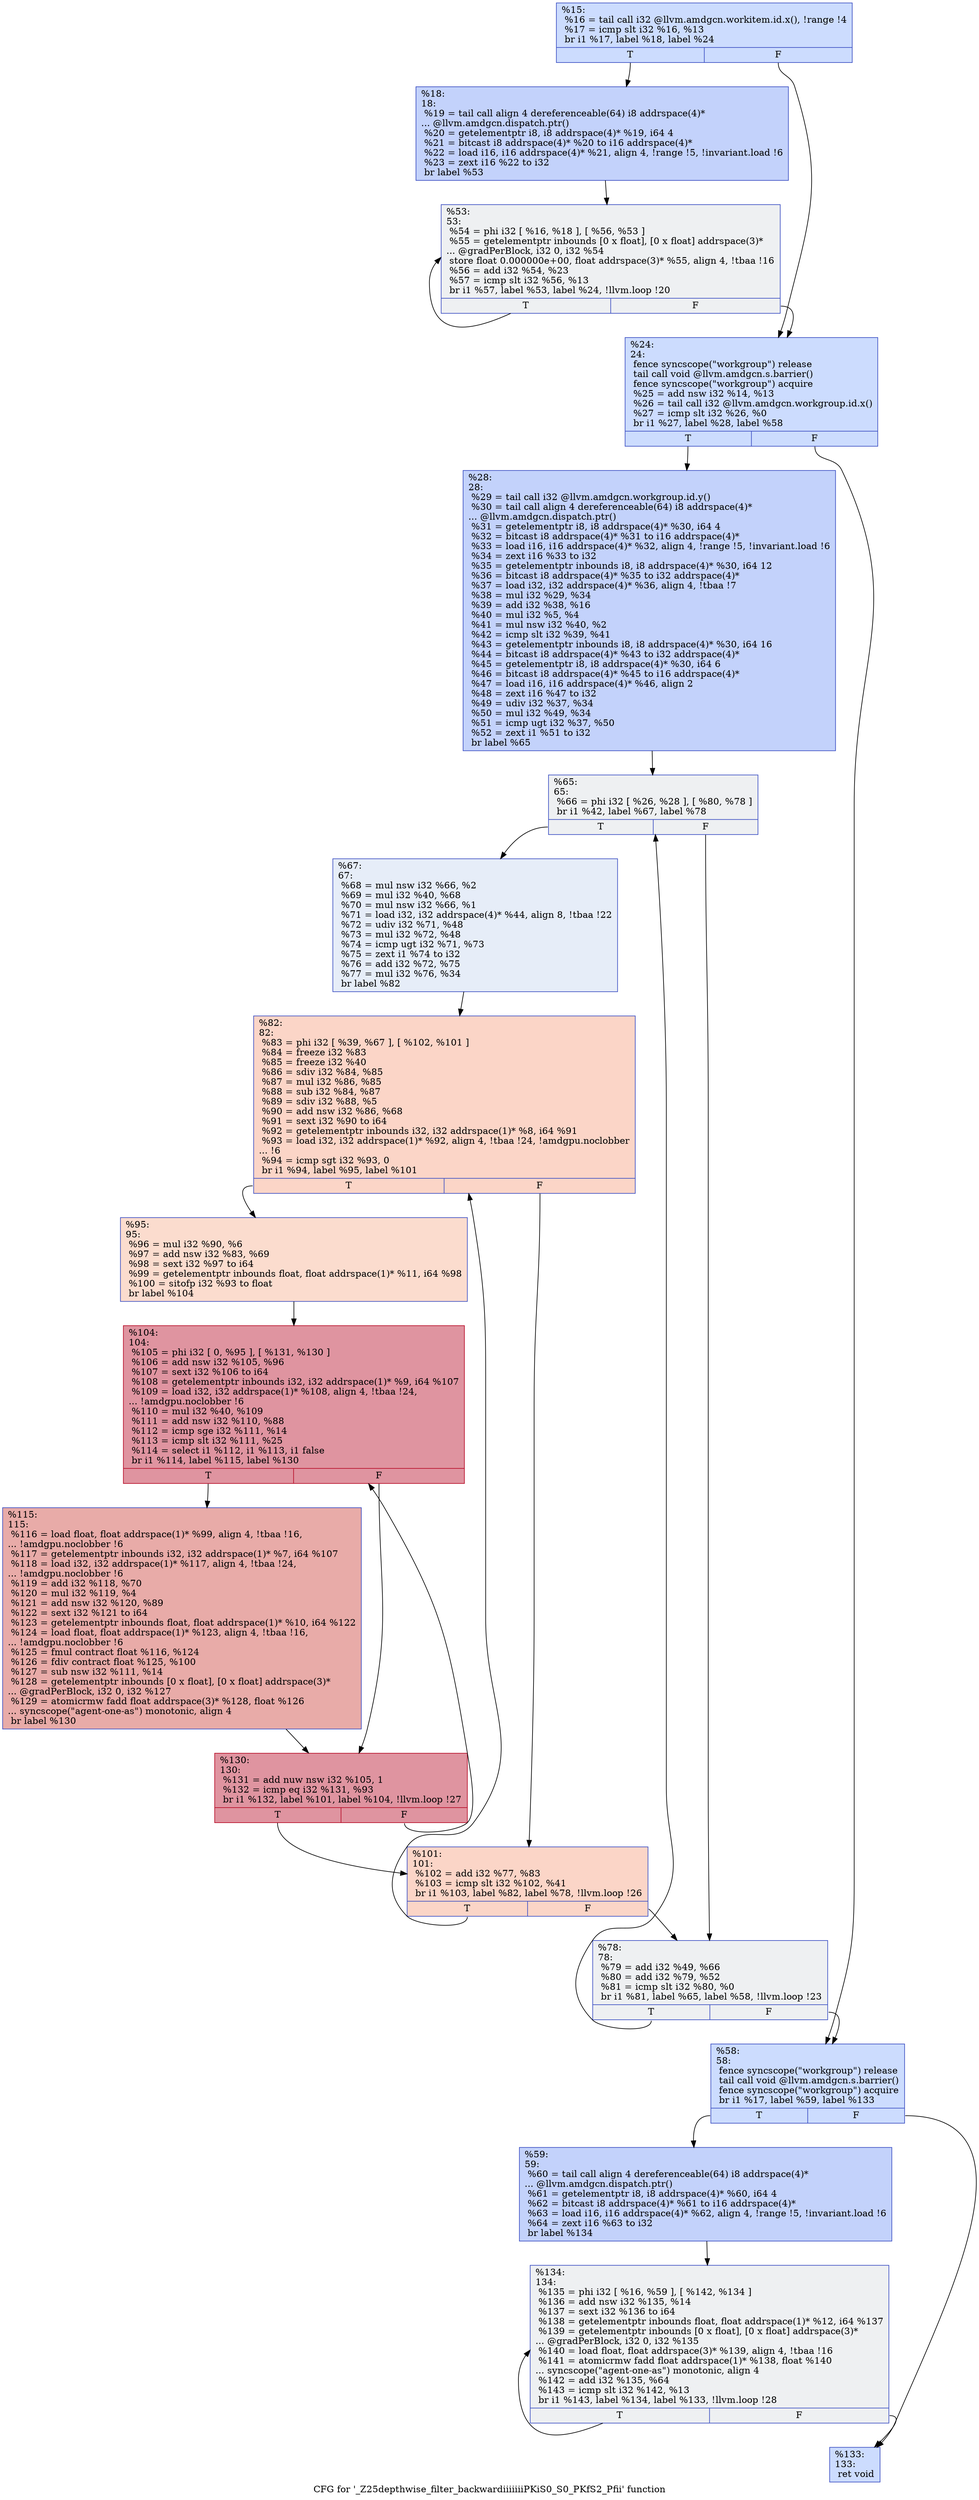 digraph "CFG for '_Z25depthwise_filter_backwardiiiiiiiPKiS0_S0_PKfS2_Pfii' function" {
	label="CFG for '_Z25depthwise_filter_backwardiiiiiiiPKiS0_S0_PKfS2_Pfii' function";

	Node0x4d36e70 [shape=record,color="#3d50c3ff", style=filled, fillcolor="#8caffe70",label="{%15:\l  %16 = tail call i32 @llvm.amdgcn.workitem.id.x(), !range !4\l  %17 = icmp slt i32 %16, %13\l  br i1 %17, label %18, label %24\l|{<s0>T|<s1>F}}"];
	Node0x4d36e70:s0 -> Node0x4d36bc0;
	Node0x4d36e70:s1 -> Node0x4d38580;
	Node0x4d36bc0 [shape=record,color="#3d50c3ff", style=filled, fillcolor="#779af770",label="{%18:\l18:                                               \l  %19 = tail call align 4 dereferenceable(64) i8 addrspace(4)*\l... @llvm.amdgcn.dispatch.ptr()\l  %20 = getelementptr i8, i8 addrspace(4)* %19, i64 4\l  %21 = bitcast i8 addrspace(4)* %20 to i16 addrspace(4)*\l  %22 = load i16, i16 addrspace(4)* %21, align 4, !range !5, !invariant.load !6\l  %23 = zext i16 %22 to i32\l  br label %53\l}"];
	Node0x4d36bc0 -> Node0x4d393d0;
	Node0x4d38580 [shape=record,color="#3d50c3ff", style=filled, fillcolor="#8caffe70",label="{%24:\l24:                                               \l  fence syncscope(\"workgroup\") release\l  tail call void @llvm.amdgcn.s.barrier()\l  fence syncscope(\"workgroup\") acquire\l  %25 = add nsw i32 %14, %13\l  %26 = tail call i32 @llvm.amdgcn.workgroup.id.x()\l  %27 = icmp slt i32 %26, %0\l  br i1 %27, label %28, label %58\l|{<s0>T|<s1>F}}"];
	Node0x4d38580:s0 -> Node0x4d39a70;
	Node0x4d38580:s1 -> Node0x4d39b00;
	Node0x4d39a70 [shape=record,color="#3d50c3ff", style=filled, fillcolor="#779af770",label="{%28:\l28:                                               \l  %29 = tail call i32 @llvm.amdgcn.workgroup.id.y()\l  %30 = tail call align 4 dereferenceable(64) i8 addrspace(4)*\l... @llvm.amdgcn.dispatch.ptr()\l  %31 = getelementptr i8, i8 addrspace(4)* %30, i64 4\l  %32 = bitcast i8 addrspace(4)* %31 to i16 addrspace(4)*\l  %33 = load i16, i16 addrspace(4)* %32, align 4, !range !5, !invariant.load !6\l  %34 = zext i16 %33 to i32\l  %35 = getelementptr inbounds i8, i8 addrspace(4)* %30, i64 12\l  %36 = bitcast i8 addrspace(4)* %35 to i32 addrspace(4)*\l  %37 = load i32, i32 addrspace(4)* %36, align 4, !tbaa !7\l  %38 = mul i32 %29, %34\l  %39 = add i32 %38, %16\l  %40 = mul i32 %5, %4\l  %41 = mul nsw i32 %40, %2\l  %42 = icmp slt i32 %39, %41\l  %43 = getelementptr inbounds i8, i8 addrspace(4)* %30, i64 16\l  %44 = bitcast i8 addrspace(4)* %43 to i32 addrspace(4)*\l  %45 = getelementptr i8, i8 addrspace(4)* %30, i64 6\l  %46 = bitcast i8 addrspace(4)* %45 to i16 addrspace(4)*\l  %47 = load i16, i16 addrspace(4)* %46, align 2\l  %48 = zext i16 %47 to i32\l  %49 = udiv i32 %37, %34\l  %50 = mul i32 %49, %34\l  %51 = icmp ugt i32 %37, %50\l  %52 = zext i1 %51 to i32\l  br label %65\l}"];
	Node0x4d39a70 -> Node0x4d3b980;
	Node0x4d393d0 [shape=record,color="#3d50c3ff", style=filled, fillcolor="#d9dce170",label="{%53:\l53:                                               \l  %54 = phi i32 [ %16, %18 ], [ %56, %53 ]\l  %55 = getelementptr inbounds [0 x float], [0 x float] addrspace(3)*\l... @gradPerBlock, i32 0, i32 %54\l  store float 0.000000e+00, float addrspace(3)* %55, align 4, !tbaa !16\l  %56 = add i32 %54, %23\l  %57 = icmp slt i32 %56, %13\l  br i1 %57, label %53, label %24, !llvm.loop !20\l|{<s0>T|<s1>F}}"];
	Node0x4d393d0:s0 -> Node0x4d393d0;
	Node0x4d393d0:s1 -> Node0x4d38580;
	Node0x4d39b00 [shape=record,color="#3d50c3ff", style=filled, fillcolor="#8caffe70",label="{%58:\l58:                                               \l  fence syncscope(\"workgroup\") release\l  tail call void @llvm.amdgcn.s.barrier()\l  fence syncscope(\"workgroup\") acquire\l  br i1 %17, label %59, label %133\l|{<s0>T|<s1>F}}"];
	Node0x4d39b00:s0 -> Node0x4d3cce0;
	Node0x4d39b00:s1 -> Node0x4d3cd30;
	Node0x4d3cce0 [shape=record,color="#3d50c3ff", style=filled, fillcolor="#779af770",label="{%59:\l59:                                               \l  %60 = tail call align 4 dereferenceable(64) i8 addrspace(4)*\l... @llvm.amdgcn.dispatch.ptr()\l  %61 = getelementptr i8, i8 addrspace(4)* %60, i64 4\l  %62 = bitcast i8 addrspace(4)* %61 to i16 addrspace(4)*\l  %63 = load i16, i16 addrspace(4)* %62, align 4, !range !5, !invariant.load !6\l  %64 = zext i16 %63 to i32\l  br label %134\l}"];
	Node0x4d3cce0 -> Node0x4d3a040;
	Node0x4d3b980 [shape=record,color="#3d50c3ff", style=filled, fillcolor="#d9dce170",label="{%65:\l65:                                               \l  %66 = phi i32 [ %26, %28 ], [ %80, %78 ]\l  br i1 %42, label %67, label %78\l|{<s0>T|<s1>F}}"];
	Node0x4d3b980:s0 -> Node0x4d3d5a0;
	Node0x4d3b980:s1 -> Node0x4d3a140;
	Node0x4d3d5a0 [shape=record,color="#3d50c3ff", style=filled, fillcolor="#c7d7f070",label="{%67:\l67:                                               \l  %68 = mul nsw i32 %66, %2\l  %69 = mul i32 %40, %68\l  %70 = mul nsw i32 %66, %1\l  %71 = load i32, i32 addrspace(4)* %44, align 8, !tbaa !22\l  %72 = udiv i32 %71, %48\l  %73 = mul i32 %72, %48\l  %74 = icmp ugt i32 %71, %73\l  %75 = zext i1 %74 to i32\l  %76 = add i32 %72, %75\l  %77 = mul i32 %76, %34\l  br label %82\l}"];
	Node0x4d3d5a0 -> Node0x4d3dd40;
	Node0x4d3a140 [shape=record,color="#3d50c3ff", style=filled, fillcolor="#d9dce170",label="{%78:\l78:                                               \l  %79 = add i32 %49, %66\l  %80 = add i32 %79, %52\l  %81 = icmp slt i32 %80, %0\l  br i1 %81, label %65, label %58, !llvm.loop !23\l|{<s0>T|<s1>F}}"];
	Node0x4d3a140:s0 -> Node0x4d3b980;
	Node0x4d3a140:s1 -> Node0x4d39b00;
	Node0x4d3dd40 [shape=record,color="#3d50c3ff", style=filled, fillcolor="#f5a08170",label="{%82:\l82:                                               \l  %83 = phi i32 [ %39, %67 ], [ %102, %101 ]\l  %84 = freeze i32 %83\l  %85 = freeze i32 %40\l  %86 = sdiv i32 %84, %85\l  %87 = mul i32 %86, %85\l  %88 = sub i32 %84, %87\l  %89 = sdiv i32 %88, %5\l  %90 = add nsw i32 %86, %68\l  %91 = sext i32 %90 to i64\l  %92 = getelementptr inbounds i32, i32 addrspace(1)* %8, i64 %91\l  %93 = load i32, i32 addrspace(1)* %92, align 4, !tbaa !24, !amdgpu.noclobber\l... !6\l  %94 = icmp sgt i32 %93, 0\l  br i1 %94, label %95, label %101\l|{<s0>T|<s1>F}}"];
	Node0x4d3dd40:s0 -> Node0x4d3e9e0;
	Node0x4d3dd40:s1 -> Node0x4d3e160;
	Node0x4d3e9e0 [shape=record,color="#3d50c3ff", style=filled, fillcolor="#f7af9170",label="{%95:\l95:                                               \l  %96 = mul i32 %90, %6\l  %97 = add nsw i32 %83, %69\l  %98 = sext i32 %97 to i64\l  %99 = getelementptr inbounds float, float addrspace(1)* %11, i64 %98\l  %100 = sitofp i32 %93 to float\l  br label %104\l}"];
	Node0x4d3e9e0 -> Node0x4d3edc0;
	Node0x4d3e160 [shape=record,color="#3d50c3ff", style=filled, fillcolor="#f5a08170",label="{%101:\l101:                                              \l  %102 = add i32 %77, %83\l  %103 = icmp slt i32 %102, %41\l  br i1 %103, label %82, label %78, !llvm.loop !26\l|{<s0>T|<s1>F}}"];
	Node0x4d3e160:s0 -> Node0x4d3dd40;
	Node0x4d3e160:s1 -> Node0x4d3a140;
	Node0x4d3edc0 [shape=record,color="#b70d28ff", style=filled, fillcolor="#b70d2870",label="{%104:\l104:                                              \l  %105 = phi i32 [ 0, %95 ], [ %131, %130 ]\l  %106 = add nsw i32 %105, %96\l  %107 = sext i32 %106 to i64\l  %108 = getelementptr inbounds i32, i32 addrspace(1)* %9, i64 %107\l  %109 = load i32, i32 addrspace(1)* %108, align 4, !tbaa !24,\l... !amdgpu.noclobber !6\l  %110 = mul i32 %40, %109\l  %111 = add nsw i32 %110, %88\l  %112 = icmp sge i32 %111, %14\l  %113 = icmp slt i32 %111, %25\l  %114 = select i1 %112, i1 %113, i1 false\l  br i1 %114, label %115, label %130\l|{<s0>T|<s1>F}}"];
	Node0x4d3edc0:s0 -> Node0x4d3fda0;
	Node0x4d3edc0:s1 -> Node0x4d3f110;
	Node0x4d3fda0 [shape=record,color="#3d50c3ff", style=filled, fillcolor="#cc403a70",label="{%115:\l115:                                              \l  %116 = load float, float addrspace(1)* %99, align 4, !tbaa !16,\l... !amdgpu.noclobber !6\l  %117 = getelementptr inbounds i32, i32 addrspace(1)* %7, i64 %107\l  %118 = load i32, i32 addrspace(1)* %117, align 4, !tbaa !24,\l... !amdgpu.noclobber !6\l  %119 = add i32 %118, %70\l  %120 = mul i32 %119, %4\l  %121 = add nsw i32 %120, %89\l  %122 = sext i32 %121 to i64\l  %123 = getelementptr inbounds float, float addrspace(1)* %10, i64 %122\l  %124 = load float, float addrspace(1)* %123, align 4, !tbaa !16,\l... !amdgpu.noclobber !6\l  %125 = fmul contract float %116, %124\l  %126 = fdiv contract float %125, %100\l  %127 = sub nsw i32 %111, %14\l  %128 = getelementptr inbounds [0 x float], [0 x float] addrspace(3)*\l... @gradPerBlock, i32 0, i32 %127\l  %129 = atomicrmw fadd float addrspace(3)* %128, float %126\l... syncscope(\"agent-one-as\") monotonic, align 4\l  br label %130\l}"];
	Node0x4d3fda0 -> Node0x4d3f110;
	Node0x4d3f110 [shape=record,color="#b70d28ff", style=filled, fillcolor="#b70d2870",label="{%130:\l130:                                              \l  %131 = add nuw nsw i32 %105, 1\l  %132 = icmp eq i32 %131, %93\l  br i1 %132, label %101, label %104, !llvm.loop !27\l|{<s0>T|<s1>F}}"];
	Node0x4d3f110:s0 -> Node0x4d3e160;
	Node0x4d3f110:s1 -> Node0x4d3edc0;
	Node0x4d3cd30 [shape=record,color="#3d50c3ff", style=filled, fillcolor="#8caffe70",label="{%133:\l133:                                              \l  ret void\l}"];
	Node0x4d3a040 [shape=record,color="#3d50c3ff", style=filled, fillcolor="#d9dce170",label="{%134:\l134:                                              \l  %135 = phi i32 [ %16, %59 ], [ %142, %134 ]\l  %136 = add nsw i32 %135, %14\l  %137 = sext i32 %136 to i64\l  %138 = getelementptr inbounds float, float addrspace(1)* %12, i64 %137\l  %139 = getelementptr inbounds [0 x float], [0 x float] addrspace(3)*\l... @gradPerBlock, i32 0, i32 %135\l  %140 = load float, float addrspace(3)* %139, align 4, !tbaa !16\l  %141 = atomicrmw fadd float addrspace(1)* %138, float %140\l... syncscope(\"agent-one-as\") monotonic, align 4\l  %142 = add i32 %135, %64\l  %143 = icmp slt i32 %142, %13\l  br i1 %143, label %134, label %133, !llvm.loop !28\l|{<s0>T|<s1>F}}"];
	Node0x4d3a040:s0 -> Node0x4d3a040;
	Node0x4d3a040:s1 -> Node0x4d3cd30;
}
